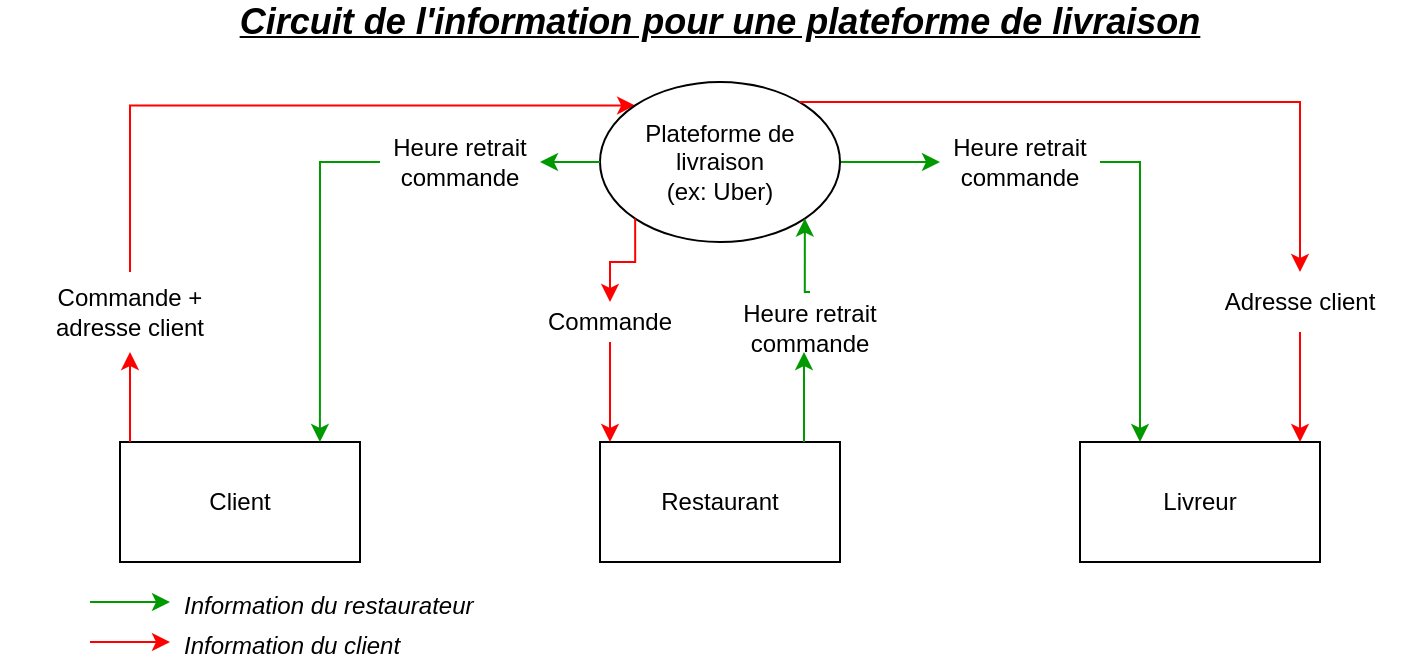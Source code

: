 <mxfile version="13.9.3" type="github"><diagram id="lU8avLuSk7u_9Pa_irDx" name="Page-1"><mxGraphModel dx="868" dy="460" grid="1" gridSize="10" guides="1" tooltips="1" connect="1" arrows="1" fold="1" page="1" pageScale="1" pageWidth="850" pageHeight="1100" math="0" shadow="0"><root><mxCell id="0"/><mxCell id="1" parent="0"/><mxCell id="OTs6lzfE1gkjpUhB1Kp4-5" style="edgeStyle=orthogonalEdgeStyle;rounded=0;orthogonalLoop=1;jettySize=auto;html=1;entryX=0;entryY=0;entryDx=0;entryDy=0;exitX=0.5;exitY=0;exitDx=0;exitDy=0;strokeColor=#FF0000;" edge="1" parent="1" source="OTs6lzfE1gkjpUhB1Kp4-6" target="OTs6lzfE1gkjpUhB1Kp4-4"><mxGeometry relative="1" as="geometry"><mxPoint x="195" y="180" as="targetPoint"/><mxPoint x="195" y="230" as="sourcePoint"/><Array as="points"><mxPoint x="140" y="182"/></Array></mxGeometry></mxCell><mxCell id="OTs6lzfE1gkjpUhB1Kp4-1" value="Client" style="rounded=0;whiteSpace=wrap;html=1;" vertex="1" parent="1"><mxGeometry x="135" y="350" width="120" height="60" as="geometry"/></mxCell><mxCell id="OTs6lzfE1gkjpUhB1Kp4-24" style="edgeStyle=orthogonalEdgeStyle;rounded=0;orthogonalLoop=1;jettySize=auto;html=1;entryX=0.25;entryY=0;entryDx=0;entryDy=0;strokeColor=#009900;fontColor=#000000;" edge="1" parent="1" source="OTs6lzfE1gkjpUhB1Kp4-25" target="OTs6lzfE1gkjpUhB1Kp4-3"><mxGeometry relative="1" as="geometry"><Array as="points"><mxPoint x="645" y="210"/></Array></mxGeometry></mxCell><mxCell id="OTs6lzfE1gkjpUhB1Kp4-2" value="Restaurant" style="rounded=0;whiteSpace=wrap;html=1;" vertex="1" parent="1"><mxGeometry x="375" y="350" width="120" height="60" as="geometry"/></mxCell><mxCell id="OTs6lzfE1gkjpUhB1Kp4-3" value="Livreur" style="rounded=0;whiteSpace=wrap;html=1;" vertex="1" parent="1"><mxGeometry x="615" y="350" width="120" height="60" as="geometry"/></mxCell><mxCell id="OTs6lzfE1gkjpUhB1Kp4-12" style="edgeStyle=orthogonalEdgeStyle;rounded=0;orthogonalLoop=1;jettySize=auto;html=1;entryX=0.5;entryY=0;entryDx=0;entryDy=0;strokeColor=#FF0000;" edge="1" parent="1" source="OTs6lzfE1gkjpUhB1Kp4-13"><mxGeometry relative="1" as="geometry"><mxPoint x="380" y="350" as="targetPoint"/></mxGeometry></mxCell><mxCell id="OTs6lzfE1gkjpUhB1Kp4-30" style="edgeStyle=orthogonalEdgeStyle;rounded=0;orthogonalLoop=1;jettySize=auto;html=1;exitX=1;exitY=0.5;exitDx=0;exitDy=0;fontColor=#000000;strokeColor=#009900;" edge="1" parent="1" source="OTs6lzfE1gkjpUhB1Kp4-4" target="OTs6lzfE1gkjpUhB1Kp4-25"><mxGeometry relative="1" as="geometry"><Array as="points"><mxPoint x="505" y="210"/><mxPoint x="505" y="210"/></Array></mxGeometry></mxCell><mxCell id="OTs6lzfE1gkjpUhB1Kp4-4" value="&lt;div&gt;Plateforme de&lt;br&gt;&lt;/div&gt;&lt;div&gt;livraison&lt;/div&gt;&lt;div&gt;(ex: Uber)&lt;br&gt;&lt;/div&gt;" style="ellipse;whiteSpace=wrap;html=1;" vertex="1" parent="1"><mxGeometry x="375" y="170" width="120" height="80" as="geometry"/></mxCell><mxCell id="OTs6lzfE1gkjpUhB1Kp4-6" value="Commande +&lt;br&gt;adresse client" style="text;html=1;strokeColor=none;align=center;verticalAlign=middle;whiteSpace=wrap;rounded=0;fillColor=#ffffff;" vertex="1" parent="1"><mxGeometry x="75" y="265" width="130" height="40" as="geometry"/></mxCell><mxCell id="OTs6lzfE1gkjpUhB1Kp4-8" style="edgeStyle=orthogonalEdgeStyle;rounded=0;orthogonalLoop=1;jettySize=auto;html=1;entryX=0.5;entryY=1;entryDx=0;entryDy=0;strokeColor=#FF0000;" edge="1" parent="1" source="OTs6lzfE1gkjpUhB1Kp4-1" target="OTs6lzfE1gkjpUhB1Kp4-6"><mxGeometry relative="1" as="geometry"><mxPoint x="375" y="210" as="targetPoint"/><mxPoint x="195" y="330" as="sourcePoint"/><Array as="points"><mxPoint x="140" y="350"/><mxPoint x="140" y="350"/></Array></mxGeometry></mxCell><mxCell id="OTs6lzfE1gkjpUhB1Kp4-27" style="edgeStyle=orthogonalEdgeStyle;rounded=0;orthogonalLoop=1;jettySize=auto;html=1;fontColor=#000000;strokeColor=#FF0000;" edge="1" parent="1" source="OTs6lzfE1gkjpUhB1Kp4-10"><mxGeometry relative="1" as="geometry"><mxPoint x="725" y="350" as="targetPoint"/></mxGeometry></mxCell><mxCell id="OTs6lzfE1gkjpUhB1Kp4-10" value="Adresse client" style="text;html=1;strokeColor=none;fillColor=none;align=center;verticalAlign=middle;whiteSpace=wrap;rounded=0;" vertex="1" parent="1"><mxGeometry x="675" y="265" width="100" height="30" as="geometry"/></mxCell><mxCell id="OTs6lzfE1gkjpUhB1Kp4-11" style="edgeStyle=orthogonalEdgeStyle;rounded=0;orthogonalLoop=1;jettySize=auto;html=1;entryX=0.5;entryY=0;entryDx=0;entryDy=0;fillColor=#f8cecc;strokeColor=#FF0000;" edge="1" parent="1" source="OTs6lzfE1gkjpUhB1Kp4-4" target="OTs6lzfE1gkjpUhB1Kp4-10"><mxGeometry relative="1" as="geometry"><mxPoint x="675" y="330" as="targetPoint"/><mxPoint x="495" y="210" as="sourcePoint"/><Array as="points"><mxPoint x="725" y="180"/></Array></mxGeometry></mxCell><mxCell id="OTs6lzfE1gkjpUhB1Kp4-13" value="Commande" style="text;html=1;strokeColor=none;fillColor=none;align=center;verticalAlign=middle;whiteSpace=wrap;rounded=0;" vertex="1" parent="1"><mxGeometry x="335" y="280" width="90" height="20" as="geometry"/></mxCell><mxCell id="OTs6lzfE1gkjpUhB1Kp4-14" style="edgeStyle=orthogonalEdgeStyle;rounded=0;orthogonalLoop=1;jettySize=auto;html=1;entryX=0.5;entryY=0;entryDx=0;entryDy=0;exitX=0;exitY=1;exitDx=0;exitDy=0;strokeColor=#FF0000;" edge="1" parent="1" source="OTs6lzfE1gkjpUhB1Kp4-4" target="OTs6lzfE1gkjpUhB1Kp4-13"><mxGeometry relative="1" as="geometry"><mxPoint x="380" y="250" as="sourcePoint"/><mxPoint x="380" y="330" as="targetPoint"/><Array as="points"><mxPoint x="393" y="260"/><mxPoint x="380" y="260"/></Array></mxGeometry></mxCell><mxCell id="OTs6lzfE1gkjpUhB1Kp4-23" style="edgeStyle=orthogonalEdgeStyle;rounded=0;orthogonalLoop=1;jettySize=auto;html=1;exitX=0.5;exitY=0;exitDx=0;exitDy=0;entryX=1;entryY=1;entryDx=0;entryDy=0;strokeColor=#009900;fontColor=#000000;" edge="1" parent="1" source="OTs6lzfE1gkjpUhB1Kp4-18" target="OTs6lzfE1gkjpUhB1Kp4-4"><mxGeometry relative="1" as="geometry"/></mxCell><mxCell id="OTs6lzfE1gkjpUhB1Kp4-18" value="Heure retrait commande" style="text;html=1;strokeColor=none;fillColor=none;align=center;verticalAlign=middle;whiteSpace=wrap;rounded=0;fontColor=#000000;" vertex="1" parent="1"><mxGeometry x="440" y="275" width="80" height="35" as="geometry"/></mxCell><mxCell id="OTs6lzfE1gkjpUhB1Kp4-19" style="edgeStyle=orthogonalEdgeStyle;rounded=0;orthogonalLoop=1;jettySize=auto;html=1;strokeColor=#009900;fontColor=#000000;" edge="1" parent="1"><mxGeometry relative="1" as="geometry"><mxPoint x="477" y="350" as="sourcePoint"/><mxPoint x="477" y="305" as="targetPoint"/><Array as="points"><mxPoint x="477" y="350"/></Array></mxGeometry></mxCell><mxCell id="OTs6lzfE1gkjpUhB1Kp4-22" style="edgeStyle=orthogonalEdgeStyle;rounded=0;orthogonalLoop=1;jettySize=auto;html=1;entryX=0.833;entryY=0;entryDx=0;entryDy=0;entryPerimeter=0;strokeColor=#009900;fontColor=#000000;" edge="1" parent="1" source="OTs6lzfE1gkjpUhB1Kp4-20" target="OTs6lzfE1gkjpUhB1Kp4-1"><mxGeometry relative="1" as="geometry"/></mxCell><mxCell id="OTs6lzfE1gkjpUhB1Kp4-20" value="Heure retrait commande" style="text;html=1;strokeColor=none;fillColor=none;align=center;verticalAlign=middle;whiteSpace=wrap;rounded=0;fontColor=#000000;" vertex="1" parent="1"><mxGeometry x="265" y="192.5" width="80" height="35" as="geometry"/></mxCell><mxCell id="OTs6lzfE1gkjpUhB1Kp4-21" style="edgeStyle=orthogonalEdgeStyle;rounded=0;orthogonalLoop=1;jettySize=auto;html=1;exitX=0;exitY=0.5;exitDx=0;exitDy=0;strokeColor=#009900;" edge="1" parent="1" source="OTs6lzfE1gkjpUhB1Kp4-4"><mxGeometry relative="1" as="geometry"><mxPoint x="345" y="210" as="targetPoint"/><mxPoint x="375" y="210" as="sourcePoint"/><Array as="points"><mxPoint x="355" y="210"/><mxPoint x="355" y="210"/></Array></mxGeometry></mxCell><mxCell id="OTs6lzfE1gkjpUhB1Kp4-25" value="Heure retrait commande" style="text;html=1;strokeColor=none;fillColor=none;align=center;verticalAlign=middle;whiteSpace=wrap;rounded=0;fontColor=#000000;" vertex="1" parent="1"><mxGeometry x="545" y="192.5" width="80" height="35" as="geometry"/></mxCell><mxCell id="OTs6lzfE1gkjpUhB1Kp4-32" value="Circuit de l'information pour une plateforme de livraison" style="text;html=1;strokeColor=none;fillColor=none;align=center;verticalAlign=middle;whiteSpace=wrap;rounded=0;fontColor=#000000;fontSize=18;fontStyle=7" vertex="1" parent="1"><mxGeometry x="150" y="130" width="570" height="20" as="geometry"/></mxCell><mxCell id="OTs6lzfE1gkjpUhB1Kp4-38" style="edgeStyle=orthogonalEdgeStyle;rounded=0;orthogonalLoop=1;jettySize=auto;html=1;strokeColor=#009900;fontColor=#000000;" edge="1" parent="1"><mxGeometry relative="1" as="geometry"><mxPoint x="120" y="430" as="sourcePoint"/><mxPoint x="160" y="430" as="targetPoint"/><Array as="points"><mxPoint x="160" y="430"/></Array></mxGeometry></mxCell><mxCell id="OTs6lzfE1gkjpUhB1Kp4-39" value="&lt;i&gt;&lt;font style=&quot;font-size: 12px&quot;&gt;Information du restaurateur&lt;/font&gt;&lt;/i&gt;" style="text;html=1;strokeColor=none;fillColor=none;align=left;verticalAlign=middle;whiteSpace=wrap;rounded=0;fontSize=18;fontColor=#000000;" vertex="1" parent="1"><mxGeometry x="165" y="420" width="245" height="20" as="geometry"/></mxCell><mxCell id="OTs6lzfE1gkjpUhB1Kp4-40" style="edgeStyle=orthogonalEdgeStyle;rounded=0;orthogonalLoop=1;jettySize=auto;html=1;fontColor=#FF0000;strokeColor=#FF0000;" edge="1" parent="1"><mxGeometry relative="1" as="geometry"><mxPoint x="120" y="450" as="sourcePoint"/><mxPoint x="160" y="450" as="targetPoint"/><Array as="points"><mxPoint x="160" y="450"/></Array></mxGeometry></mxCell><mxCell id="OTs6lzfE1gkjpUhB1Kp4-41" value="&lt;i&gt;&lt;font style=&quot;font-size: 12px&quot;&gt;Information du client&lt;/font&gt;&lt;/i&gt;" style="text;html=1;strokeColor=none;fillColor=none;align=left;verticalAlign=middle;whiteSpace=wrap;rounded=0;fontSize=18;fontColor=#000000;" vertex="1" parent="1"><mxGeometry x="165" y="440" width="245" height="20" as="geometry"/></mxCell></root></mxGraphModel></diagram></mxfile>